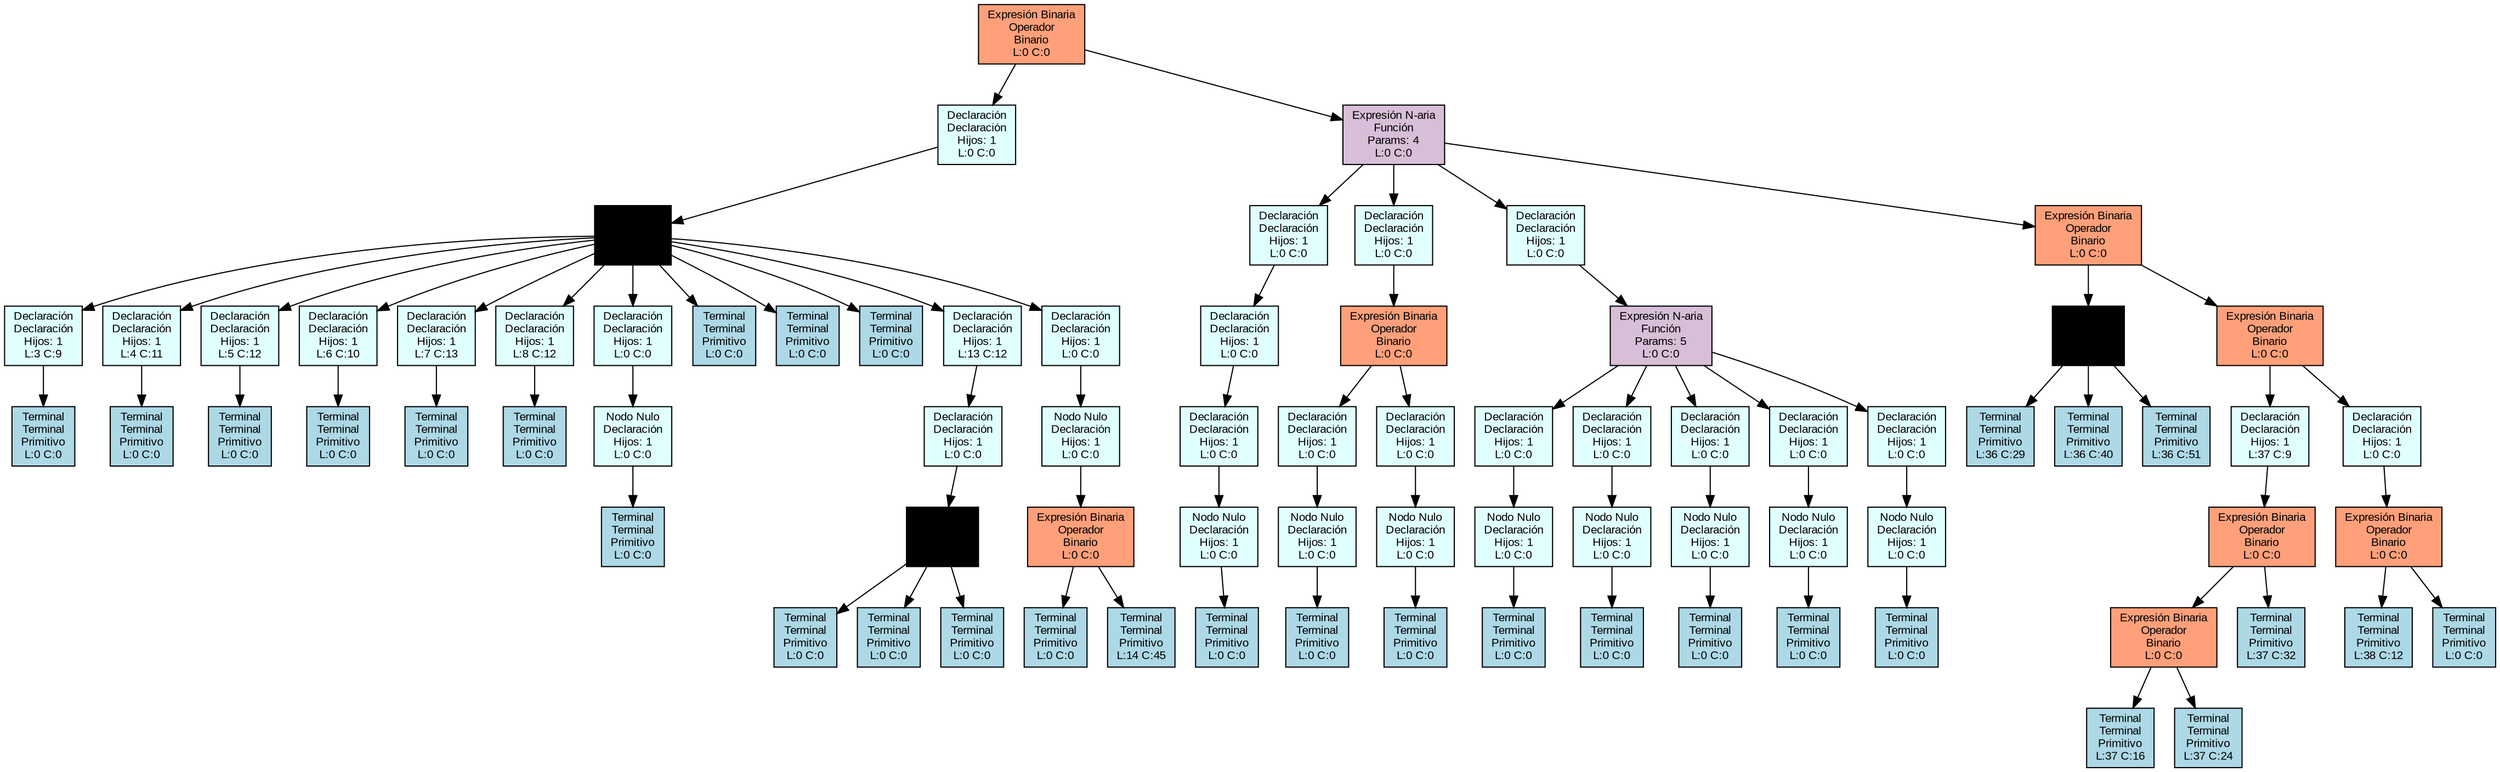digraph AST {
    rankdir=TB;
    node [shape=box, style=filled, fontname="Arial", fontsize=10];
    edge [fontname="Arial", fontsize=8];
    
    node0 [label="Expresión Binaria\nOperador\nBinario\nL:0 C:0", fillcolor="lightsalmon"];
    node1 [label="Declaración\nDeclaración\nHijos: 1\nL:0 C:0", fillcolor="lightcyan"];
    node0 -> node1;
    node2 [label="Bloque\nFunción\nParams: 12\nL:0 C:0", fillcolor="lightkhaki"];
    node1 -> node2;
    node3 [label="Declaración\nDeclaración\nHijos: 1\nL:3 C:9", fillcolor="lightcyan"];
    node2 -> node3;
    node4 [label="Terminal\nTerminal\nPrimitivo\nL:0 C:0", fillcolor="lightblue"];
    node3 -> node4;
    node5 [label="Declaración\nDeclaración\nHijos: 1\nL:4 C:11", fillcolor="lightcyan"];
    node2 -> node5;
    node6 [label="Terminal\nTerminal\nPrimitivo\nL:0 C:0", fillcolor="lightblue"];
    node5 -> node6;
    node7 [label="Declaración\nDeclaración\nHijos: 1\nL:5 C:12", fillcolor="lightcyan"];
    node2 -> node7;
    node8 [label="Terminal\nTerminal\nPrimitivo\nL:0 C:0", fillcolor="lightblue"];
    node7 -> node8;
    node9 [label="Declaración\nDeclaración\nHijos: 1\nL:6 C:10", fillcolor="lightcyan"];
    node2 -> node9;
    node10 [label="Terminal\nTerminal\nPrimitivo\nL:0 C:0", fillcolor="lightblue"];
    node9 -> node10;
    node11 [label="Declaración\nDeclaración\nHijos: 1\nL:7 C:13", fillcolor="lightcyan"];
    node2 -> node11;
    node12 [label="Terminal\nTerminal\nPrimitivo\nL:0 C:0", fillcolor="lightblue"];
    node11 -> node12;
    node13 [label="Declaración\nDeclaración\nHijos: 1\nL:8 C:12", fillcolor="lightcyan"];
    node2 -> node13;
    node14 [label="Terminal\nTerminal\nPrimitivo\nL:0 C:0", fillcolor="lightblue"];
    node13 -> node14;
    node15 [label="Declaración\nDeclaración\nHijos: 1\nL:0 C:0", fillcolor="lightcyan"];
    node2 -> node15;
    node16 [label="Nodo Nulo\nDeclaración\nHijos: 1\nL:0 C:0", fillcolor="lightcyan"];
    node15 -> node16;
    node17 [label="Terminal\nTerminal\nPrimitivo\nL:0 C:0", fillcolor="lightblue"];
    node16 -> node17;
    node18 [label="Terminal\nTerminal\nPrimitivo\nL:0 C:0", fillcolor="lightblue"];
    node2 -> node18;
    node19 [label="Terminal\nTerminal\nPrimitivo\nL:0 C:0", fillcolor="lightblue"];
    node2 -> node19;
    node20 [label="Terminal\nTerminal\nPrimitivo\nL:0 C:0", fillcolor="lightblue"];
    node2 -> node20;
    node21 [label="Declaración\nDeclaración\nHijos: 1\nL:13 C:12", fillcolor="lightcyan"];
    node2 -> node21;
    node22 [label="Declaración\nDeclaración\nHijos: 1\nL:0 C:0", fillcolor="lightcyan"];
    node21 -> node22;
    node23 [label="Nodo Nulo\nOperador\nTernario\nL:0 C:0", fillcolor="lightviolet"];
    node22 -> node23;
    node24 [label="Terminal\nTerminal\nPrimitivo\nL:0 C:0", fillcolor="lightblue"];
    node23 -> node24;
    node25 [label="Terminal\nTerminal\nPrimitivo\nL:0 C:0", fillcolor="lightblue"];
    node23 -> node25;
    node26 [label="Terminal\nTerminal\nPrimitivo\nL:0 C:0", fillcolor="lightblue"];
    node23 -> node26;
    node27 [label="Declaración\nDeclaración\nHijos: 1\nL:0 C:0", fillcolor="lightcyan"];
    node2 -> node27;
    node28 [label="Nodo Nulo\nDeclaración\nHijos: 1\nL:0 C:0", fillcolor="lightcyan"];
    node27 -> node28;
    node29 [label="Expresión Binaria\nOperador\nBinario\nL:0 C:0", fillcolor="lightsalmon"];
    node28 -> node29;
    node30 [label="Terminal\nTerminal\nPrimitivo\nL:0 C:0", fillcolor="lightblue"];
    node29 -> node30;
    node31 [label="Terminal\nTerminal\nPrimitivo\nL:14 C:45", fillcolor="lightblue"];
    node29 -> node31;
    node32 [label="Expresión N-aria\nFunción\nParams: 4\nL:0 C:0", fillcolor="thistle"];
    node0 -> node32;
    node33 [label="Declaración\nDeclaración\nHijos: 1\nL:0 C:0", fillcolor="lightcyan"];
    node32 -> node33;
    node34 [label="Declaración\nDeclaración\nHijos: 1\nL:0 C:0", fillcolor="lightcyan"];
    node33 -> node34;
    node35 [label="Declaración\nDeclaración\nHijos: 1\nL:0 C:0", fillcolor="lightcyan"];
    node34 -> node35;
    node36 [label="Nodo Nulo\nDeclaración\nHijos: 1\nL:0 C:0", fillcolor="lightcyan"];
    node35 -> node36;
    node37 [label="Terminal\nTerminal\nPrimitivo\nL:0 C:0", fillcolor="lightblue"];
    node36 -> node37;
    node38 [label="Declaración\nDeclaración\nHijos: 1\nL:0 C:0", fillcolor="lightcyan"];
    node32 -> node38;
    node39 [label="Expresión Binaria\nOperador\nBinario\nL:0 C:0", fillcolor="lightsalmon"];
    node38 -> node39;
    node40 [label="Declaración\nDeclaración\nHijos: 1\nL:0 C:0", fillcolor="lightcyan"];
    node39 -> node40;
    node41 [label="Nodo Nulo\nDeclaración\nHijos: 1\nL:0 C:0", fillcolor="lightcyan"];
    node40 -> node41;
    node42 [label="Terminal\nTerminal\nPrimitivo\nL:0 C:0", fillcolor="lightblue"];
    node41 -> node42;
    node43 [label="Declaración\nDeclaración\nHijos: 1\nL:0 C:0", fillcolor="lightcyan"];
    node39 -> node43;
    node44 [label="Nodo Nulo\nDeclaración\nHijos: 1\nL:0 C:0", fillcolor="lightcyan"];
    node43 -> node44;
    node45 [label="Terminal\nTerminal\nPrimitivo\nL:0 C:0", fillcolor="lightblue"];
    node44 -> node45;
    node46 [label="Declaración\nDeclaración\nHijos: 1\nL:0 C:0", fillcolor="lightcyan"];
    node32 -> node46;
    node47 [label="Expresión N-aria\nFunción\nParams: 5\nL:0 C:0", fillcolor="thistle"];
    node46 -> node47;
    node48 [label="Declaración\nDeclaración\nHijos: 1\nL:0 C:0", fillcolor="lightcyan"];
    node47 -> node48;
    node49 [label="Nodo Nulo\nDeclaración\nHijos: 1\nL:0 C:0", fillcolor="lightcyan"];
    node48 -> node49;
    node50 [label="Terminal\nTerminal\nPrimitivo\nL:0 C:0", fillcolor="lightblue"];
    node49 -> node50;
    node51 [label="Declaración\nDeclaración\nHijos: 1\nL:0 C:0", fillcolor="lightcyan"];
    node47 -> node51;
    node52 [label="Nodo Nulo\nDeclaración\nHijos: 1\nL:0 C:0", fillcolor="lightcyan"];
    node51 -> node52;
    node53 [label="Terminal\nTerminal\nPrimitivo\nL:0 C:0", fillcolor="lightblue"];
    node52 -> node53;
    node54 [label="Declaración\nDeclaración\nHijos: 1\nL:0 C:0", fillcolor="lightcyan"];
    node47 -> node54;
    node55 [label="Nodo Nulo\nDeclaración\nHijos: 1\nL:0 C:0", fillcolor="lightcyan"];
    node54 -> node55;
    node56 [label="Terminal\nTerminal\nPrimitivo\nL:0 C:0", fillcolor="lightblue"];
    node55 -> node56;
    node57 [label="Declaración\nDeclaración\nHijos: 1\nL:0 C:0", fillcolor="lightcyan"];
    node47 -> node57;
    node58 [label="Nodo Nulo\nDeclaración\nHijos: 1\nL:0 C:0", fillcolor="lightcyan"];
    node57 -> node58;
    node59 [label="Terminal\nTerminal\nPrimitivo\nL:0 C:0", fillcolor="lightblue"];
    node58 -> node59;
    node60 [label="Declaración\nDeclaración\nHijos: 1\nL:0 C:0", fillcolor="lightcyan"];
    node47 -> node60;
    node61 [label="Nodo Nulo\nDeclaración\nHijos: 1\nL:0 C:0", fillcolor="lightcyan"];
    node60 -> node61;
    node62 [label="Terminal\nTerminal\nPrimitivo\nL:0 C:0", fillcolor="lightblue"];
    node61 -> node62;
    node63 [label="Expresión Binaria\nOperador\nBinario\nL:0 C:0", fillcolor="lightsalmon"];
    node32 -> node63;
    node64 [label="Nodo Nulo\nOperador\nTernario\nL:0 C:0", fillcolor="lightviolet"];
    node63 -> node64;
    node65 [label="Terminal\nTerminal\nPrimitivo\nL:36 C:29", fillcolor="lightblue"];
    node64 -> node65;
    node66 [label="Terminal\nTerminal\nPrimitivo\nL:36 C:40", fillcolor="lightblue"];
    node64 -> node66;
    node67 [label="Terminal\nTerminal\nPrimitivo\nL:36 C:51", fillcolor="lightblue"];
    node64 -> node67;
    node68 [label="Expresión Binaria\nOperador\nBinario\nL:0 C:0", fillcolor="lightsalmon"];
    node63 -> node68;
    node69 [label="Declaración\nDeclaración\nHijos: 1\nL:37 C:9", fillcolor="lightcyan"];
    node68 -> node69;
    node70 [label="Expresión Binaria\nOperador\nBinario\nL:0 C:0", fillcolor="lightsalmon"];
    node69 -> node70;
    node71 [label="Expresión Binaria\nOperador\nBinario\nL:0 C:0", fillcolor="lightsalmon"];
    node70 -> node71;
    node72 [label="Terminal\nTerminal\nPrimitivo\nL:37 C:16", fillcolor="lightblue"];
    node71 -> node72;
    node73 [label="Terminal\nTerminal\nPrimitivo\nL:37 C:24", fillcolor="lightblue"];
    node71 -> node73;
    node74 [label="Terminal\nTerminal\nPrimitivo\nL:37 C:32", fillcolor="lightblue"];
    node70 -> node74;
    node75 [label="Declaración\nDeclaración\nHijos: 1\nL:0 C:0", fillcolor="lightcyan"];
    node68 -> node75;
    node76 [label="Expresión Binaria\nOperador\nBinario\nL:0 C:0", fillcolor="lightsalmon"];
    node75 -> node76;
    node77 [label="Terminal\nTerminal\nPrimitivo\nL:38 C:12", fillcolor="lightblue"];
    node76 -> node77;
    node78 [label="Terminal\nTerminal\nPrimitivo\nL:0 C:0", fillcolor="lightblue"];
    node76 -> node78;
}
